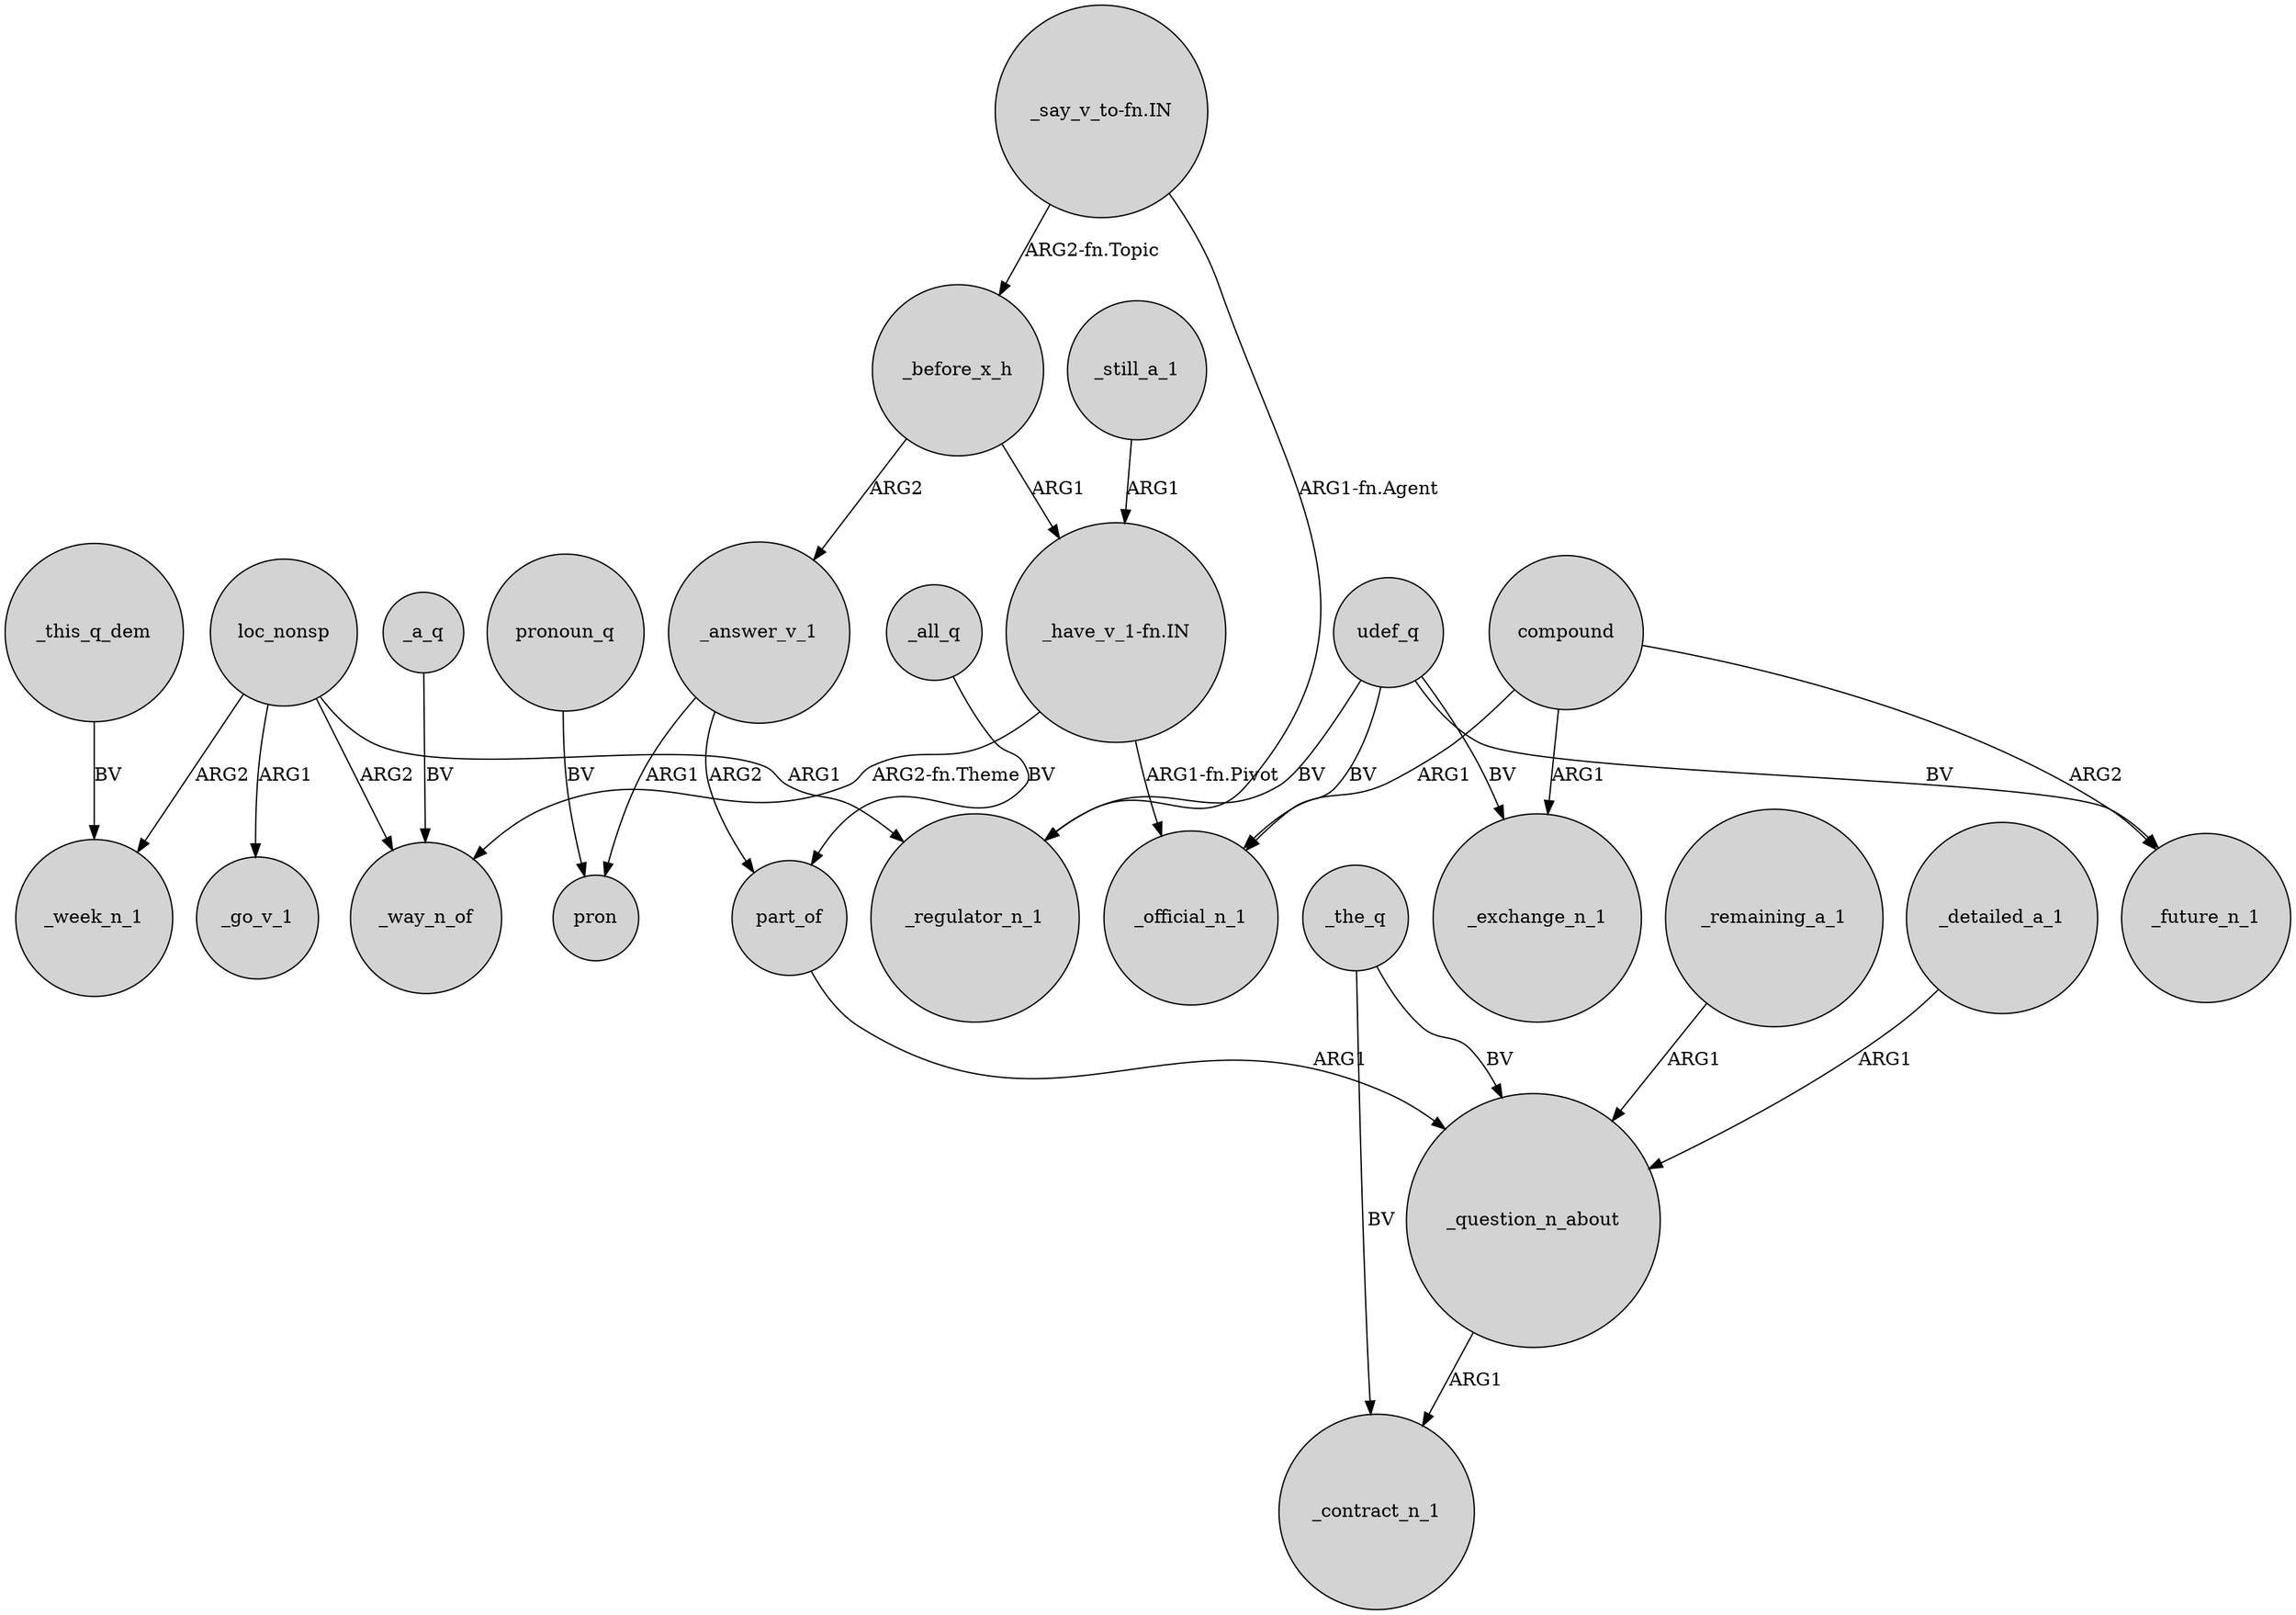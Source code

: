 digraph {
	node [shape=circle style=filled]
	_before_x_h -> "_have_v_1-fn.IN" [label=ARG1]
	_all_q -> part_of [label=BV]
	"_say_v_to-fn.IN" -> _before_x_h [label="ARG2-fn.Topic"]
	compound -> _future_n_1 [label=ARG2]
	_still_a_1 -> "_have_v_1-fn.IN" [label=ARG1]
	_remaining_a_1 -> _question_n_about [label=ARG1]
	_this_q_dem -> _week_n_1 [label=BV]
	pronoun_q -> pron [label=BV]
	loc_nonsp -> _week_n_1 [label=ARG2]
	loc_nonsp -> _way_n_of [label=ARG2]
	loc_nonsp -> _regulator_n_1 [label=ARG1]
	_before_x_h -> _answer_v_1 [label=ARG2]
	_the_q -> _contract_n_1 [label=BV]
	compound -> _exchange_n_1 [label=ARG1]
	udef_q -> _official_n_1 [label=BV]
	"_have_v_1-fn.IN" -> _official_n_1 [label="ARG1-fn.Pivot"]
	_detailed_a_1 -> _question_n_about [label=ARG1]
	udef_q -> _future_n_1 [label=BV]
	part_of -> _question_n_about [label=ARG1]
	compound -> _official_n_1 [label=ARG1]
	_question_n_about -> _contract_n_1 [label=ARG1]
	_answer_v_1 -> part_of [label=ARG2]
	udef_q -> _exchange_n_1 [label=BV]
	_a_q -> _way_n_of [label=BV]
	loc_nonsp -> _go_v_1 [label=ARG1]
	udef_q -> _regulator_n_1 [label=BV]
	"_say_v_to-fn.IN" -> _regulator_n_1 [label="ARG1-fn.Agent"]
	_answer_v_1 -> pron [label=ARG1]
	"_have_v_1-fn.IN" -> _way_n_of [label="ARG2-fn.Theme"]
	_the_q -> _question_n_about [label=BV]
}
